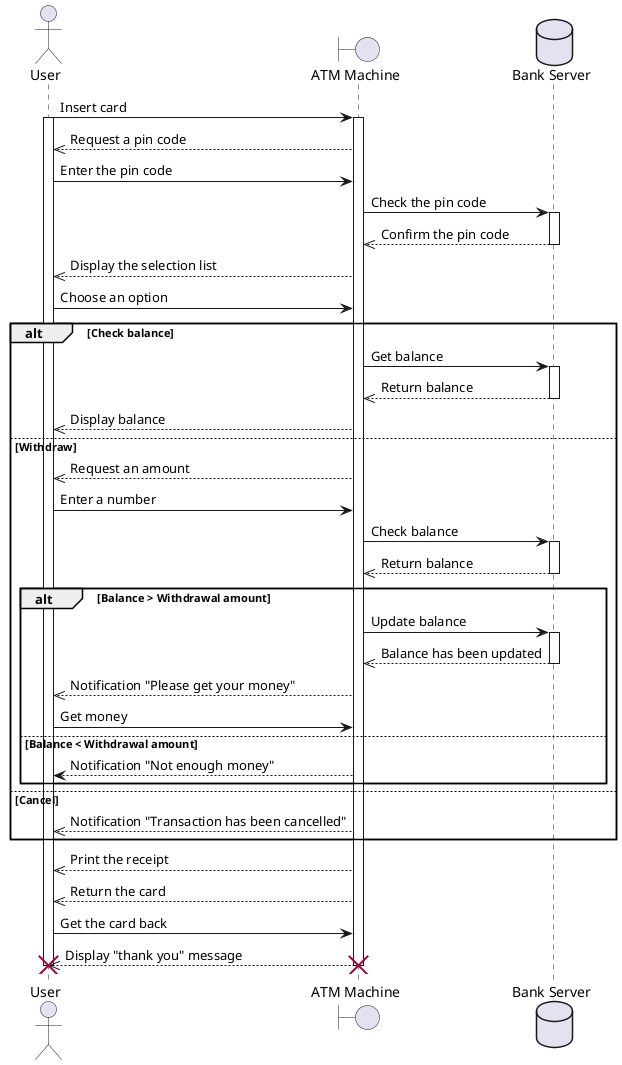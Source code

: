@startuml ATM case

actor User as user
boundary "ATM Machine" as atm_machine
database "Bank Server" as bank_server

user -> atm_machine: Insert card
activate user
activate atm_machine

atm_machine -->> user: Request a pin code

user -> atm_machine: Enter the pin code

atm_machine -> bank_server: Check the pin code
activate bank_server

bank_server -->> atm_machine: Confirm the pin code
deactivate bank_server

atm_machine -->> user: Display the selection list

user -> atm_machine: Choose an option

alt Check balance
  atm_machine -> bank_server: Get balance
  activate bank_server

  bank_server -->> atm_machine: Return balance
  deactivate bank_server

  atm_machine -->> user: Display balance
else Withdraw
  atm_machine -->> user: Request an amount

  user -> atm_machine: Enter a number
  
  atm_machine -> bank_server: Check balance
  activate bank_server

  bank_server -->> atm_machine: Return balance
  deactivate bank_server

  alt Balance > Withdrawal amount
    atm_machine -> bank_server: Update balance
    activate bank_server

    bank_server -->> atm_machine: Balance has been updated
    deactivate bank_server

    atm_machine -->> user: Notification "Please get your money"

    user -> atm_machine: Get money
  else Balance < Withdrawal amount
    atm_machine --> user: Notification "Not enough money"
  end
else Cancel
  atm_machine -->> user: Notification "Transaction has been cancelled"
end

atm_machine -->> user: Print the receipt

atm_machine -->> user: Return the card

user -> atm_machine: Get the card back

atm_machine -->> user: Display "thank you" message
destroy atm_machine
destroy user

deactivate user
deactivate atm_machine

@enduml
